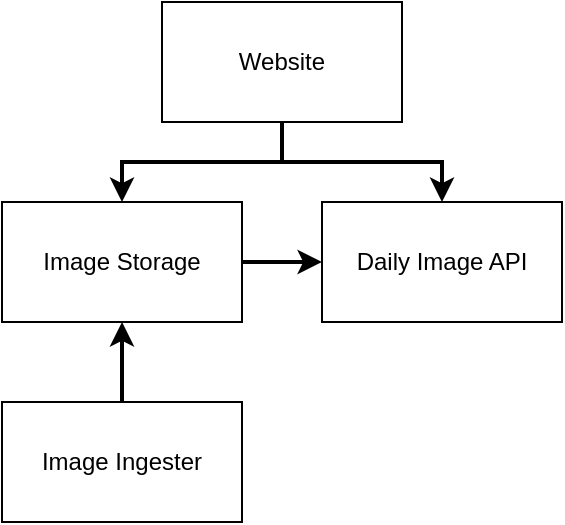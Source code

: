 <mxfile version="10.8.7" type="device"><diagram id="xQsbx1p0f22LhbpJ95Id" name="Page-1"><mxGraphModel dx="918" dy="567" grid="1" gridSize="10" guides="1" tooltips="1" connect="1" arrows="1" fold="1" page="1" pageScale="1" pageWidth="827" pageHeight="1169" math="0" shadow="0"><root><mxCell id="0"/><mxCell id="1" parent="0"/><mxCell id="8trwHpTTQBp2HcGaicXx-29" style="edgeStyle=orthogonalEdgeStyle;rounded=0;orthogonalLoop=1;jettySize=auto;html=1;entryX=0.5;entryY=0;entryDx=0;entryDy=0;strokeWidth=2;" edge="1" parent="1" source="8trwHpTTQBp2HcGaicXx-26" target="8trwHpTTQBp2HcGaicXx-27"><mxGeometry relative="1" as="geometry"/></mxCell><mxCell id="8trwHpTTQBp2HcGaicXx-30" style="edgeStyle=orthogonalEdgeStyle;rounded=0;orthogonalLoop=1;jettySize=auto;html=1;entryX=0.5;entryY=0;entryDx=0;entryDy=0;strokeWidth=2;" edge="1" parent="1" source="8trwHpTTQBp2HcGaicXx-26" target="8trwHpTTQBp2HcGaicXx-28"><mxGeometry relative="1" as="geometry"/></mxCell><mxCell id="8trwHpTTQBp2HcGaicXx-26" value="Website" style="rounded=0;whiteSpace=wrap;html=1;strokeColor=#000000;fillColor=#ffffff;" vertex="1" parent="1"><mxGeometry x="320" y="280" width="120" height="60" as="geometry"/></mxCell><mxCell id="8trwHpTTQBp2HcGaicXx-27" value="Daily Image API" style="rounded=0;whiteSpace=wrap;html=1;strokeColor=#000000;fillColor=#ffffff;" vertex="1" parent="1"><mxGeometry x="400" y="380" width="120" height="60" as="geometry"/></mxCell><mxCell id="8trwHpTTQBp2HcGaicXx-33" style="edgeStyle=orthogonalEdgeStyle;rounded=0;orthogonalLoop=1;jettySize=auto;html=1;entryX=0;entryY=0.5;entryDx=0;entryDy=0;strokeWidth=2;" edge="1" parent="1" source="8trwHpTTQBp2HcGaicXx-28" target="8trwHpTTQBp2HcGaicXx-27"><mxGeometry relative="1" as="geometry"/></mxCell><mxCell id="8trwHpTTQBp2HcGaicXx-28" value="Image Storage" style="rounded=0;whiteSpace=wrap;html=1;strokeColor=#000000;fillColor=#ffffff;" vertex="1" parent="1"><mxGeometry x="240" y="380" width="120" height="60" as="geometry"/></mxCell><mxCell id="8trwHpTTQBp2HcGaicXx-34" style="edgeStyle=orthogonalEdgeStyle;rounded=0;orthogonalLoop=1;jettySize=auto;html=1;entryX=0.5;entryY=1;entryDx=0;entryDy=0;strokeWidth=2;" edge="1" parent="1" source="8trwHpTTQBp2HcGaicXx-31" target="8trwHpTTQBp2HcGaicXx-28"><mxGeometry relative="1" as="geometry"/></mxCell><mxCell id="8trwHpTTQBp2HcGaicXx-31" value="Image Ingester" style="rounded=0;whiteSpace=wrap;html=1;strokeColor=#000000;fillColor=#ffffff;" vertex="1" parent="1"><mxGeometry x="240" y="480" width="120" height="60" as="geometry"/></mxCell></root></mxGraphModel></diagram></mxfile>